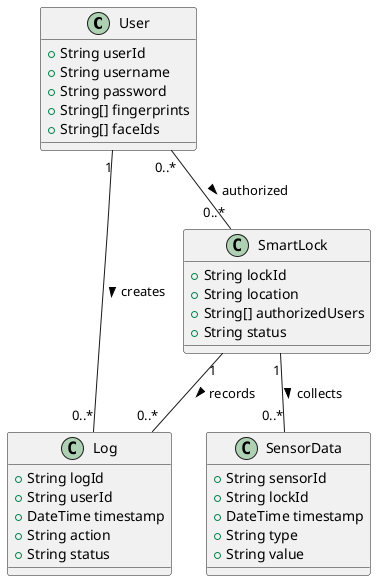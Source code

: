 @startuml Smart-Lock
class User {
  +String userId
  +String username
  +String password
  +String[] fingerprints
  +String[] faceIds
}

class Log {
  +String logId
  +String userId
  +DateTime timestamp
  +String action
  +String status
}

class SmartLock {
  +String lockId
  +String location
  +String[] authorizedUsers
  +String status
}

class SensorData {
  +String sensorId
  +String lockId
  +DateTime timestamp
  +String type
  +String value
}

User "1" -- "0..*" Log : creates >
SmartLock "1" -- "0..*" Log : records >
SmartLock "1" -- "0..*" SensorData : collects >
User "0..*" -- "0..*" SmartLock : authorized >
@enduml